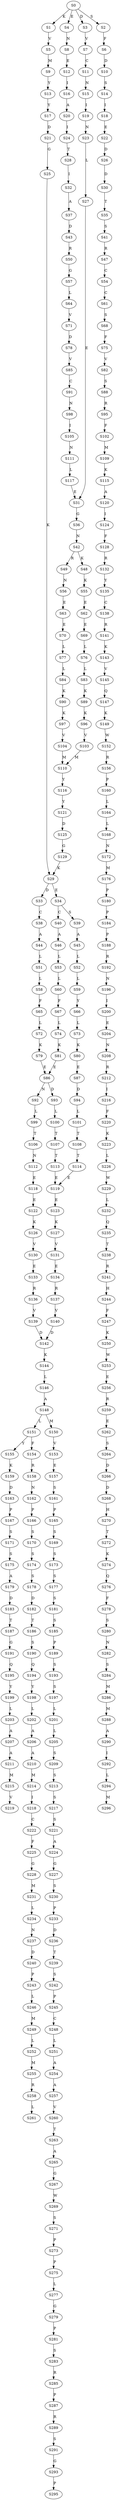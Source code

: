 strict digraph  {
	S0 -> S1 [ label = K ];
	S0 -> S2 [ label = S ];
	S0 -> S3 [ label = D ];
	S0 -> S4 [ label = E ];
	S1 -> S5 [ label = V ];
	S2 -> S6 [ label = F ];
	S3 -> S7 [ label = V ];
	S4 -> S8 [ label = N ];
	S5 -> S9 [ label = M ];
	S6 -> S10 [ label = D ];
	S7 -> S11 [ label = C ];
	S8 -> S12 [ label = E ];
	S9 -> S13 [ label = Y ];
	S10 -> S14 [ label = S ];
	S11 -> S15 [ label = N ];
	S12 -> S16 [ label = I ];
	S13 -> S17 [ label = Y ];
	S14 -> S18 [ label = I ];
	S15 -> S19 [ label = I ];
	S16 -> S20 [ label = A ];
	S17 -> S21 [ label = D ];
	S18 -> S22 [ label = E ];
	S19 -> S23 [ label = N ];
	S20 -> S24 [ label = I ];
	S21 -> S25 [ label = G ];
	S22 -> S26 [ label = D ];
	S23 -> S27 [ label = L ];
	S24 -> S28 [ label = T ];
	S25 -> S29 [ label = K ];
	S26 -> S30 [ label = D ];
	S27 -> S31 [ label = E ];
	S28 -> S32 [ label = I ];
	S29 -> S33 [ label = D ];
	S29 -> S34 [ label = E ];
	S30 -> S35 [ label = T ];
	S31 -> S36 [ label = G ];
	S32 -> S37 [ label = A ];
	S33 -> S38 [ label = C ];
	S34 -> S39 [ label = S ];
	S34 -> S40 [ label = C ];
	S35 -> S41 [ label = S ];
	S36 -> S42 [ label = N ];
	S37 -> S43 [ label = D ];
	S38 -> S44 [ label = A ];
	S39 -> S45 [ label = A ];
	S40 -> S46 [ label = A ];
	S41 -> S47 [ label = R ];
	S42 -> S48 [ label = K ];
	S42 -> S49 [ label = R ];
	S43 -> S50 [ label = R ];
	S44 -> S51 [ label = L ];
	S45 -> S52 [ label = L ];
	S46 -> S53 [ label = L ];
	S47 -> S54 [ label = C ];
	S48 -> S55 [ label = K ];
	S49 -> S56 [ label = N ];
	S50 -> S57 [ label = G ];
	S51 -> S58 [ label = L ];
	S52 -> S59 [ label = L ];
	S53 -> S60 [ label = L ];
	S54 -> S61 [ label = C ];
	S55 -> S62 [ label = E ];
	S56 -> S63 [ label = E ];
	S57 -> S64 [ label = L ];
	S58 -> S65 [ label = F ];
	S59 -> S66 [ label = Y ];
	S60 -> S67 [ label = F ];
	S61 -> S68 [ label = S ];
	S62 -> S69 [ label = E ];
	S63 -> S70 [ label = E ];
	S64 -> S71 [ label = V ];
	S65 -> S72 [ label = L ];
	S66 -> S73 [ label = L ];
	S67 -> S74 [ label = L ];
	S68 -> S75 [ label = F ];
	S69 -> S76 [ label = L ];
	S70 -> S77 [ label = L ];
	S71 -> S78 [ label = D ];
	S72 -> S79 [ label = K ];
	S73 -> S80 [ label = K ];
	S74 -> S81 [ label = K ];
	S75 -> S82 [ label = V ];
	S76 -> S83 [ label = L ];
	S77 -> S84 [ label = L ];
	S78 -> S85 [ label = V ];
	S79 -> S86 [ label = E ];
	S80 -> S87 [ label = E ];
	S81 -> S86 [ label = E ];
	S82 -> S88 [ label = S ];
	S83 -> S89 [ label = K ];
	S84 -> S90 [ label = K ];
	S85 -> S91 [ label = C ];
	S86 -> S92 [ label = N ];
	S86 -> S93 [ label = D ];
	S87 -> S94 [ label = D ];
	S88 -> S95 [ label = R ];
	S89 -> S96 [ label = K ];
	S90 -> S97 [ label = K ];
	S91 -> S98 [ label = N ];
	S92 -> S99 [ label = L ];
	S93 -> S100 [ label = L ];
	S94 -> S101 [ label = L ];
	S95 -> S102 [ label = F ];
	S96 -> S103 [ label = V ];
	S97 -> S104 [ label = V ];
	S98 -> S105 [ label = I ];
	S99 -> S106 [ label = T ];
	S100 -> S107 [ label = T ];
	S101 -> S108 [ label = T ];
	S102 -> S109 [ label = M ];
	S103 -> S110 [ label = M ];
	S104 -> S110 [ label = M ];
	S105 -> S111 [ label = N ];
	S106 -> S112 [ label = N ];
	S107 -> S113 [ label = T ];
	S108 -> S114 [ label = T ];
	S109 -> S115 [ label = K ];
	S110 -> S116 [ label = Y ];
	S111 -> S117 [ label = L ];
	S112 -> S118 [ label = E ];
	S113 -> S119 [ label = E ];
	S114 -> S119 [ label = E ];
	S115 -> S120 [ label = A ];
	S116 -> S121 [ label = Y ];
	S117 -> S31 [ label = E ];
	S118 -> S122 [ label = E ];
	S119 -> S123 [ label = E ];
	S120 -> S124 [ label = I ];
	S121 -> S125 [ label = D ];
	S122 -> S126 [ label = K ];
	S123 -> S127 [ label = K ];
	S124 -> S128 [ label = F ];
	S125 -> S129 [ label = G ];
	S126 -> S130 [ label = V ];
	S127 -> S131 [ label = V ];
	S128 -> S132 [ label = R ];
	S129 -> S29 [ label = K ];
	S130 -> S133 [ label = E ];
	S131 -> S134 [ label = E ];
	S132 -> S135 [ label = Y ];
	S133 -> S136 [ label = R ];
	S134 -> S137 [ label = R ];
	S135 -> S138 [ label = C ];
	S136 -> S139 [ label = V ];
	S137 -> S140 [ label = V ];
	S138 -> S141 [ label = R ];
	S139 -> S142 [ label = D ];
	S140 -> S142 [ label = D ];
	S141 -> S143 [ label = K ];
	S142 -> S144 [ label = K ];
	S143 -> S145 [ label = V ];
	S144 -> S146 [ label = L ];
	S145 -> S147 [ label = Q ];
	S146 -> S148 [ label = A ];
	S147 -> S149 [ label = K ];
	S148 -> S150 [ label = M ];
	S148 -> S151 [ label = L ];
	S149 -> S152 [ label = W ];
	S150 -> S153 [ label = V ];
	S151 -> S154 [ label = F ];
	S151 -> S155 [ label = Y ];
	S152 -> S156 [ label = R ];
	S153 -> S157 [ label = E ];
	S154 -> S158 [ label = R ];
	S155 -> S159 [ label = K ];
	S156 -> S160 [ label = P ];
	S157 -> S161 [ label = S ];
	S158 -> S162 [ label = N ];
	S159 -> S163 [ label = D ];
	S160 -> S164 [ label = L ];
	S161 -> S165 [ label = P ];
	S162 -> S166 [ label = P ];
	S163 -> S167 [ label = P ];
	S164 -> S168 [ label = L ];
	S165 -> S169 [ label = S ];
	S166 -> S170 [ label = S ];
	S167 -> S171 [ label = S ];
	S168 -> S172 [ label = N ];
	S169 -> S173 [ label = S ];
	S170 -> S174 [ label = S ];
	S171 -> S175 [ label = S ];
	S172 -> S176 [ label = M ];
	S173 -> S177 [ label = S ];
	S174 -> S178 [ label = S ];
	S175 -> S179 [ label = A ];
	S176 -> S180 [ label = P ];
	S177 -> S181 [ label = S ];
	S178 -> S182 [ label = D ];
	S179 -> S183 [ label = D ];
	S180 -> S184 [ label = P ];
	S181 -> S185 [ label = S ];
	S182 -> S186 [ label = T ];
	S183 -> S187 [ label = T ];
	S184 -> S188 [ label = P ];
	S185 -> S189 [ label = P ];
	S186 -> S190 [ label = S ];
	S187 -> S191 [ label = G ];
	S188 -> S192 [ label = R ];
	S189 -> S193 [ label = S ];
	S190 -> S194 [ label = Q ];
	S191 -> S195 [ label = Q ];
	S192 -> S196 [ label = N ];
	S193 -> S197 [ label = S ];
	S194 -> S198 [ label = Y ];
	S195 -> S199 [ label = Y ];
	S196 -> S200 [ label = I ];
	S197 -> S201 [ label = L ];
	S198 -> S202 [ label = L ];
	S199 -> S203 [ label = L ];
	S200 -> S204 [ label = E ];
	S201 -> S205 [ label = L ];
	S202 -> S206 [ label = A ];
	S203 -> S207 [ label = A ];
	S204 -> S208 [ label = N ];
	S205 -> S209 [ label = S ];
	S206 -> S210 [ label = A ];
	S207 -> S211 [ label = A ];
	S208 -> S212 [ label = R ];
	S209 -> S213 [ label = S ];
	S210 -> S214 [ label = M ];
	S211 -> S215 [ label = M ];
	S212 -> S216 [ label = I ];
	S213 -> S217 [ label = S ];
	S214 -> S218 [ label = I ];
	S215 -> S219 [ label = V ];
	S216 -> S220 [ label = F ];
	S217 -> S221 [ label = S ];
	S218 -> S222 [ label = C ];
	S220 -> S223 [ label = K ];
	S221 -> S224 [ label = A ];
	S222 -> S225 [ label = F ];
	S223 -> S226 [ label = L ];
	S224 -> S227 [ label = G ];
	S225 -> S228 [ label = G ];
	S226 -> S229 [ label = W ];
	S227 -> S230 [ label = S ];
	S228 -> S231 [ label = M ];
	S229 -> S232 [ label = L ];
	S230 -> S233 [ label = P ];
	S231 -> S234 [ label = L ];
	S232 -> S235 [ label = Q ];
	S233 -> S236 [ label = D ];
	S234 -> S237 [ label = N ];
	S235 -> S238 [ label = T ];
	S236 -> S239 [ label = T ];
	S237 -> S240 [ label = D ];
	S238 -> S241 [ label = R ];
	S239 -> S242 [ label = S ];
	S240 -> S243 [ label = P ];
	S241 -> S244 [ label = H ];
	S242 -> S245 [ label = P ];
	S243 -> S246 [ label = L ];
	S244 -> S247 [ label = F ];
	S245 -> S248 [ label = C ];
	S246 -> S249 [ label = M ];
	S247 -> S250 [ label = K ];
	S248 -> S251 [ label = L ];
	S249 -> S252 [ label = L ];
	S250 -> S253 [ label = W ];
	S251 -> S254 [ label = A ];
	S252 -> S255 [ label = M ];
	S253 -> S256 [ label = E ];
	S254 -> S257 [ label = A ];
	S255 -> S258 [ label = R ];
	S256 -> S259 [ label = R ];
	S257 -> S260 [ label = V ];
	S258 -> S261 [ label = L ];
	S259 -> S262 [ label = E ];
	S260 -> S263 [ label = T ];
	S262 -> S264 [ label = S ];
	S263 -> S265 [ label = A ];
	S264 -> S266 [ label = D ];
	S265 -> S267 [ label = G ];
	S266 -> S268 [ label = D ];
	S267 -> S269 [ label = W ];
	S268 -> S270 [ label = H ];
	S269 -> S271 [ label = S ];
	S270 -> S272 [ label = T ];
	S271 -> S273 [ label = P ];
	S272 -> S274 [ label = K ];
	S273 -> S275 [ label = P ];
	S274 -> S276 [ label = Q ];
	S275 -> S277 [ label = L ];
	S276 -> S278 [ label = F ];
	S277 -> S279 [ label = G ];
	S278 -> S280 [ label = S ];
	S279 -> S281 [ label = P ];
	S280 -> S282 [ label = N ];
	S281 -> S283 [ label = S ];
	S282 -> S284 [ label = S ];
	S283 -> S285 [ label = R ];
	S284 -> S286 [ label = M ];
	S285 -> S287 [ label = P ];
	S286 -> S288 [ label = M ];
	S287 -> S289 [ label = R ];
	S288 -> S290 [ label = A ];
	S289 -> S291 [ label = S ];
	S290 -> S292 [ label = I ];
	S291 -> S293 [ label = G ];
	S292 -> S294 [ label = L ];
	S293 -> S295 [ label = P ];
	S294 -> S296 [ label = M ];
}
